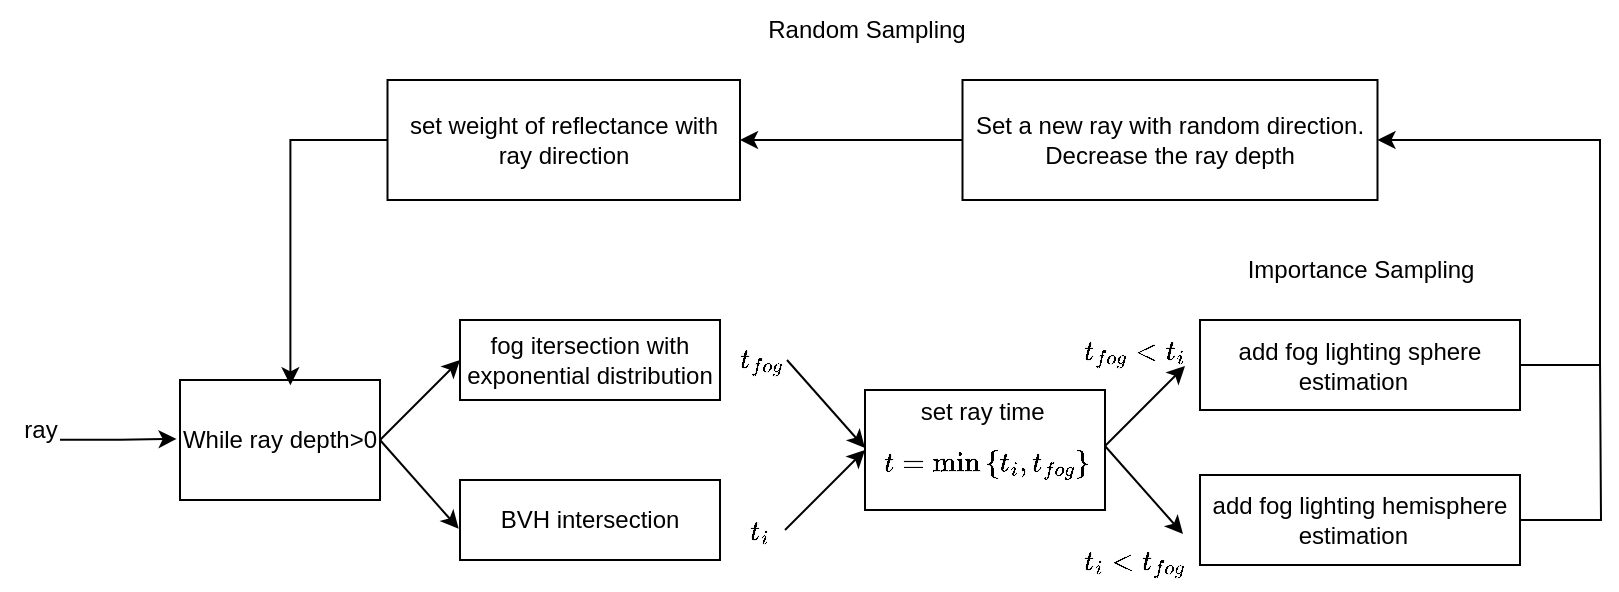 <mxfile version="21.6.5" type="device">
  <diagram name="Page-1" id="6quaBx2PNYMab5isuh15">
    <mxGraphModel dx="2035" dy="610" grid="1" gridSize="10" guides="1" tooltips="1" connect="1" arrows="1" fold="1" page="1" pageScale="1" pageWidth="850" pageHeight="1100" math="1" shadow="0">
      <root>
        <mxCell id="0" />
        <mxCell id="1" parent="0" />
        <mxCell id="dFWKXWX0HZvutP3Hf22_-3" value="" style="edgeStyle=orthogonalEdgeStyle;rounded=0;orthogonalLoop=1;jettySize=auto;html=1;entryX=-0.017;entryY=0.491;entryDx=0;entryDy=0;entryPerimeter=0;" edge="1" parent="1" target="dFWKXWX0HZvutP3Hf22_-44">
          <mxGeometry relative="1" as="geometry">
            <mxPoint x="-10" y="479.919" as="sourcePoint" />
            <mxPoint x="30" y="480" as="targetPoint" />
            <Array as="points">
              <mxPoint x="20" y="480" />
            </Array>
          </mxGeometry>
        </mxCell>
        <mxCell id="dFWKXWX0HZvutP3Hf22_-1" value="ray" style="text;html=1;align=center;verticalAlign=middle;resizable=0;points=[];autosize=1;strokeColor=none;fillColor=none;" vertex="1" parent="1">
          <mxGeometry x="-40" y="460" width="40" height="30" as="geometry" />
        </mxCell>
        <mxCell id="dFWKXWX0HZvutP3Hf22_-6" value="" style="endArrow=classic;html=1;rounded=0;entryX=0;entryY=0.5;entryDx=0;entryDy=0;" edge="1" parent="1" target="dFWKXWX0HZvutP3Hf22_-8">
          <mxGeometry width="50" height="50" relative="1" as="geometry">
            <mxPoint x="150" y="480" as="sourcePoint" />
            <mxPoint x="189.96" y="430.04" as="targetPoint" />
          </mxGeometry>
        </mxCell>
        <mxCell id="dFWKXWX0HZvutP3Hf22_-7" value="" style="endArrow=classic;html=1;rounded=0;entryX=-0.005;entryY=0.61;entryDx=0;entryDy=0;entryPerimeter=0;" edge="1" parent="1" target="dFWKXWX0HZvutP3Hf22_-9">
          <mxGeometry width="50" height="50" relative="1" as="geometry">
            <mxPoint x="150" y="480" as="sourcePoint" />
            <mxPoint x="190" y="520" as="targetPoint" />
          </mxGeometry>
        </mxCell>
        <mxCell id="dFWKXWX0HZvutP3Hf22_-8" value="fog itersection with exponential distribution" style="rounded=0;whiteSpace=wrap;html=1;" vertex="1" parent="1">
          <mxGeometry x="190" y="420" width="130" height="40" as="geometry" />
        </mxCell>
        <mxCell id="dFWKXWX0HZvutP3Hf22_-9" value="BVH intersection" style="rounded=0;whiteSpace=wrap;html=1;" vertex="1" parent="1">
          <mxGeometry x="190" y="500" width="130" height="40" as="geometry" />
        </mxCell>
        <mxCell id="dFWKXWX0HZvutP3Hf22_-15" value="$$t_{fog}$$" style="text;html=1;align=center;verticalAlign=middle;resizable=0;points=[];autosize=1;strokeColor=none;fillColor=none;" vertex="1" parent="1">
          <mxGeometry x="300" y="425" width="80" height="30" as="geometry" />
        </mxCell>
        <mxCell id="dFWKXWX0HZvutP3Hf22_-17" value="&lt;span style=&quot;color: rgb(0, 0, 0); font-family: Helvetica; font-size: 12px; font-style: normal; font-variant-ligatures: normal; font-variant-caps: normal; font-weight: 400; letter-spacing: normal; orphans: 2; text-align: center; text-indent: 0px; text-transform: none; widows: 2; word-spacing: 0px; -webkit-text-stroke-width: 0px; background-color: rgb(251, 251, 251); text-decoration-thickness: initial; text-decoration-style: initial; text-decoration-color: initial; float: none; display: inline !important;&quot;&gt;$$t_{i}$$&lt;/span&gt;" style="text;whiteSpace=wrap;html=1;" vertex="1" parent="1">
          <mxGeometry x="332.5" y="500" width="15" height="40" as="geometry" />
        </mxCell>
        <mxCell id="dFWKXWX0HZvutP3Hf22_-28" value="set ray time&amp;nbsp; $$t = \min{\{t_i, t_{fog}\}}$$" style="whiteSpace=wrap;html=1;" vertex="1" parent="1">
          <mxGeometry x="392.5" y="455" width="120" height="60" as="geometry" />
        </mxCell>
        <mxCell id="dFWKXWX0HZvutP3Hf22_-29" value="" style="endArrow=classic;html=1;rounded=0;entryX=0;entryY=0.5;entryDx=0;entryDy=0;" edge="1" parent="1">
          <mxGeometry width="50" height="50" relative="1" as="geometry">
            <mxPoint x="352.5" y="525" as="sourcePoint" />
            <mxPoint x="392.5" y="485" as="targetPoint" />
          </mxGeometry>
        </mxCell>
        <mxCell id="dFWKXWX0HZvutP3Hf22_-30" value="" style="endArrow=classic;html=1;rounded=0;entryX=-0.005;entryY=0.61;entryDx=0;entryDy=0;entryPerimeter=0;" edge="1" parent="1">
          <mxGeometry width="50" height="50" relative="1" as="geometry">
            <mxPoint x="353.5" y="440" as="sourcePoint" />
            <mxPoint x="392.5" y="484" as="targetPoint" />
          </mxGeometry>
        </mxCell>
        <mxCell id="dFWKXWX0HZvutP3Hf22_-42" style="edgeStyle=orthogonalEdgeStyle;rounded=0;orthogonalLoop=1;jettySize=auto;html=1;entryX=1;entryY=0.5;entryDx=0;entryDy=0;" edge="1" parent="1" source="dFWKXWX0HZvutP3Hf22_-31" target="dFWKXWX0HZvutP3Hf22_-41">
          <mxGeometry relative="1" as="geometry">
            <Array as="points">
              <mxPoint x="760" y="443" />
              <mxPoint x="760" y="330" />
            </Array>
          </mxGeometry>
        </mxCell>
        <mxCell id="dFWKXWX0HZvutP3Hf22_-31" value="add fog lighting sphere estimation&amp;nbsp;&amp;nbsp;" style="whiteSpace=wrap;html=1;" vertex="1" parent="1">
          <mxGeometry x="560" y="420" width="160" height="45" as="geometry" />
        </mxCell>
        <mxCell id="dFWKXWX0HZvutP3Hf22_-33" value="&lt;span style=&quot;color: rgb(0, 0, 0); font-family: Helvetica; font-size: 12px; font-style: normal; font-variant-ligatures: normal; font-variant-caps: normal; font-weight: 400; letter-spacing: normal; orphans: 2; text-align: center; text-indent: 0px; text-transform: none; widows: 2; word-spacing: 0px; -webkit-text-stroke-width: 0px; background-color: rgb(251, 251, 251); text-decoration-thickness: initial; text-decoration-style: initial; text-decoration-color: initial; float: none; display: inline !important;&quot;&gt;$$t_i&amp;lt;t_{fog}$$&lt;/span&gt;" style="text;whiteSpace=wrap;html=1;" vertex="1" parent="1">
          <mxGeometry x="500" y="515" width="90" height="40" as="geometry" />
        </mxCell>
        <mxCell id="dFWKXWX0HZvutP3Hf22_-34" value="" style="endArrow=classic;html=1;rounded=0;entryX=0;entryY=0.5;entryDx=0;entryDy=0;" edge="1" parent="1">
          <mxGeometry width="50" height="50" relative="1" as="geometry">
            <mxPoint x="512.5" y="483" as="sourcePoint" />
            <mxPoint x="552.5" y="443" as="targetPoint" />
          </mxGeometry>
        </mxCell>
        <mxCell id="dFWKXWX0HZvutP3Hf22_-35" value="" style="endArrow=classic;html=1;rounded=0;entryX=-0.005;entryY=0.61;entryDx=0;entryDy=0;entryPerimeter=0;" edge="1" parent="1">
          <mxGeometry width="50" height="50" relative="1" as="geometry">
            <mxPoint x="512.5" y="483" as="sourcePoint" />
            <mxPoint x="551.5" y="527" as="targetPoint" />
          </mxGeometry>
        </mxCell>
        <mxCell id="dFWKXWX0HZvutP3Hf22_-43" style="edgeStyle=orthogonalEdgeStyle;rounded=0;orthogonalLoop=1;jettySize=auto;html=1;endArrow=none;endFill=0;" edge="1" parent="1" source="dFWKXWX0HZvutP3Hf22_-36">
          <mxGeometry relative="1" as="geometry">
            <mxPoint x="760" y="440" as="targetPoint" />
          </mxGeometry>
        </mxCell>
        <mxCell id="dFWKXWX0HZvutP3Hf22_-36" value="add fog lighting hemisphere estimation&amp;nbsp;&amp;nbsp;" style="whiteSpace=wrap;html=1;" vertex="1" parent="1">
          <mxGeometry x="560" y="497.5" width="160" height="45" as="geometry" />
        </mxCell>
        <mxCell id="dFWKXWX0HZvutP3Hf22_-37" value="&lt;span style=&quot;color: rgb(0, 0, 0); font-family: Helvetica; font-size: 12px; font-style: normal; font-variant-ligatures: normal; font-variant-caps: normal; font-weight: 400; letter-spacing: normal; orphans: 2; text-align: center; text-indent: 0px; text-transform: none; widows: 2; word-spacing: 0px; -webkit-text-stroke-width: 0px; background-color: rgb(251, 251, 251); text-decoration-thickness: initial; text-decoration-style: initial; text-decoration-color: initial; float: none; display: inline !important;&quot;&gt;$$t_{fog}&amp;lt;t_i$$&lt;/span&gt;" style="text;whiteSpace=wrap;html=1;" vertex="1" parent="1">
          <mxGeometry x="500" y="410" width="90" height="40" as="geometry" />
        </mxCell>
        <mxCell id="dFWKXWX0HZvutP3Hf22_-38" value="Importance Sampling" style="text;html=1;align=center;verticalAlign=middle;resizable=0;points=[];autosize=1;strokeColor=none;fillColor=none;" vertex="1" parent="1">
          <mxGeometry x="570" y="380" width="140" height="30" as="geometry" />
        </mxCell>
        <mxCell id="dFWKXWX0HZvutP3Hf22_-39" value="Random Sampling" style="text;html=1;align=center;verticalAlign=middle;resizable=0;points=[];autosize=1;strokeColor=none;fillColor=none;" vertex="1" parent="1">
          <mxGeometry x="332.5" y="260" width="120" height="30" as="geometry" />
        </mxCell>
        <mxCell id="dFWKXWX0HZvutP3Hf22_-47" value="" style="edgeStyle=orthogonalEdgeStyle;rounded=0;orthogonalLoop=1;jettySize=auto;html=1;" edge="1" parent="1" source="dFWKXWX0HZvutP3Hf22_-41" target="dFWKXWX0HZvutP3Hf22_-46">
          <mxGeometry relative="1" as="geometry" />
        </mxCell>
        <mxCell id="dFWKXWX0HZvutP3Hf22_-41" value="Set a new ray with random direction.&lt;br&gt;Decrease the ray depth" style="rounded=0;whiteSpace=wrap;html=1;" vertex="1" parent="1">
          <mxGeometry x="441.25" y="300" width="207.5" height="60" as="geometry" />
        </mxCell>
        <mxCell id="dFWKXWX0HZvutP3Hf22_-44" value="While ray depth&amp;gt;0" style="rounded=0;whiteSpace=wrap;html=1;" vertex="1" parent="1">
          <mxGeometry x="50" y="450" width="100" height="60" as="geometry" />
        </mxCell>
        <mxCell id="dFWKXWX0HZvutP3Hf22_-48" style="edgeStyle=orthogonalEdgeStyle;rounded=0;orthogonalLoop=1;jettySize=auto;html=1;entryX=0.552;entryY=0.044;entryDx=0;entryDy=0;entryPerimeter=0;" edge="1" parent="1" source="dFWKXWX0HZvutP3Hf22_-46" target="dFWKXWX0HZvutP3Hf22_-44">
          <mxGeometry relative="1" as="geometry" />
        </mxCell>
        <mxCell id="dFWKXWX0HZvutP3Hf22_-46" value="set weight of reflectance with ray direction" style="rounded=0;whiteSpace=wrap;html=1;" vertex="1" parent="1">
          <mxGeometry x="153.75" y="300" width="176.25" height="60" as="geometry" />
        </mxCell>
      </root>
    </mxGraphModel>
  </diagram>
</mxfile>
